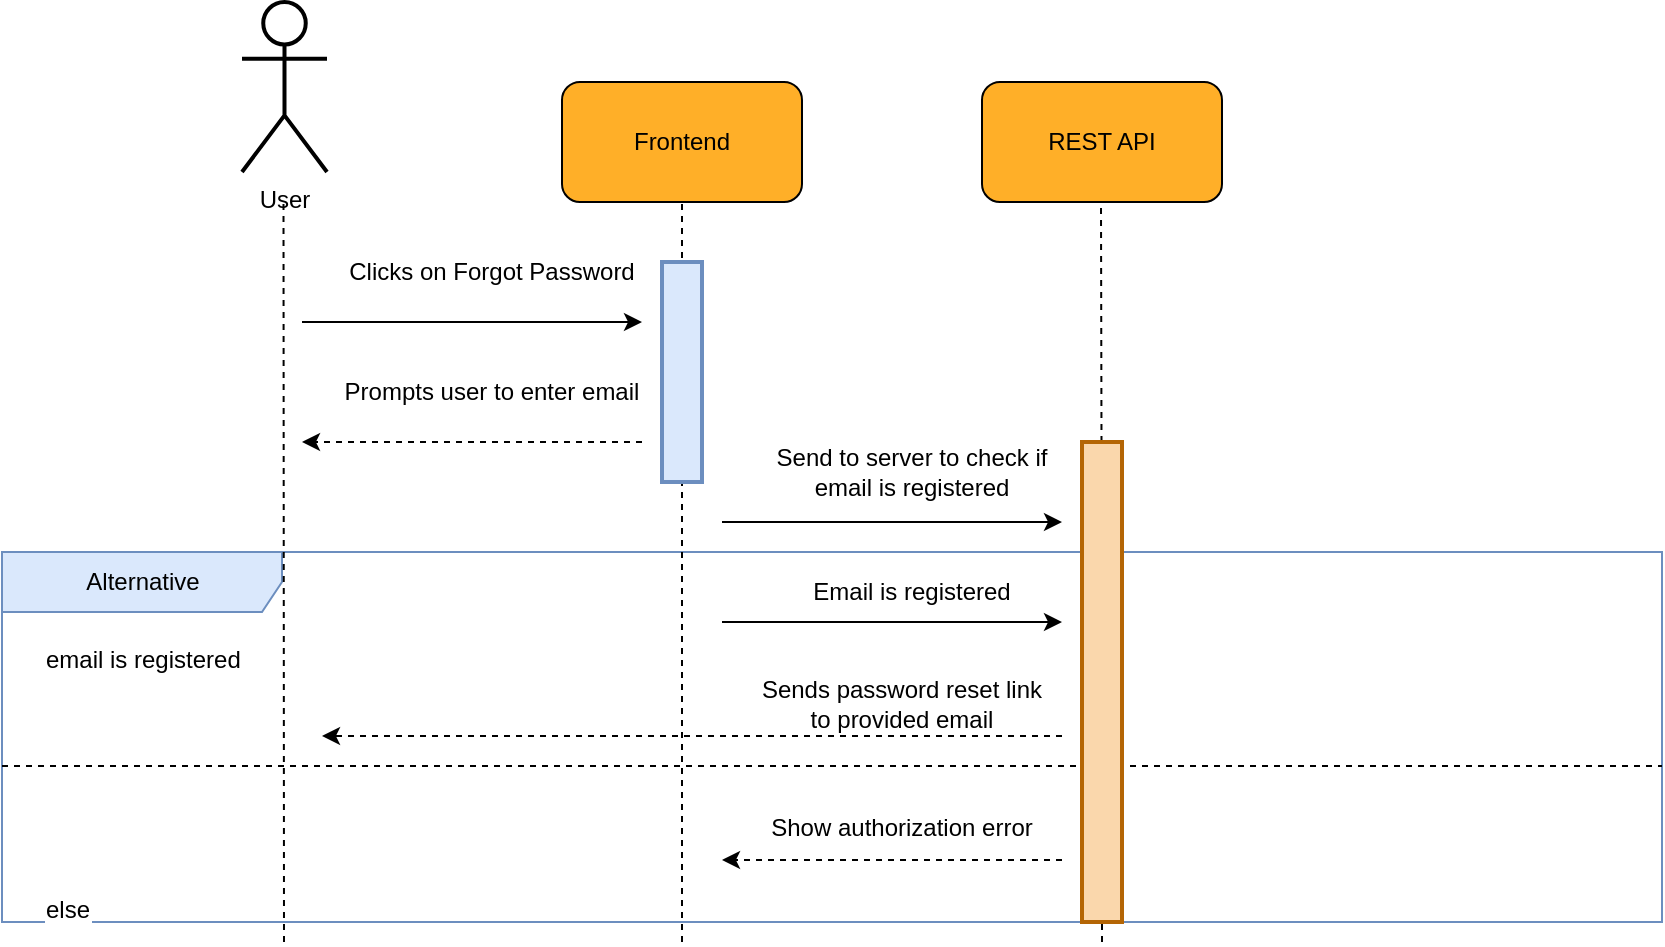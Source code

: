 <mxfile version="15.8.7" type="device"><diagram id="evWbx-ntu8CltUnU8Pgz" name="Page-1"><mxGraphModel dx="1102" dy="981" grid="1" gridSize="10" guides="1" tooltips="1" connect="1" arrows="1" fold="1" page="1" pageScale="1" pageWidth="850" pageHeight="1100" math="0" shadow="0"><root><mxCell id="0"/><mxCell id="1" parent="0"/><mxCell id="IhBic96z6p1cX9K8JUWs-40" value="Alternative" style="shape=umlFrame;tabWidth=110;tabHeight=30;tabPosition=left;html=1;boundedLbl=1;labelInHeader=1;width=140;height=30;fillColor=#dae8fc;fontSize=12;strokeWidth=1;strokeColor=#6c8ebf;" vertex="1" parent="1"><mxGeometry x="50" y="395" width="830" height="185" as="geometry"/></mxCell><mxCell id="IhBic96z6p1cX9K8JUWs-41" value="email is registered" style="text;fillColor=none;fontSize=12;" vertex="1" parent="IhBic96z6p1cX9K8JUWs-40"><mxGeometry width="100" height="20" relative="1" as="geometry"><mxPoint x="20" y="40" as="offset"/></mxGeometry></mxCell><mxCell id="IhBic96z6p1cX9K8JUWs-42" value="else" style="line;strokeWidth=1;dashed=1;labelPosition=center;verticalLabelPosition=bottom;align=left;verticalAlign=top;spacingLeft=20;spacingTop=15;fillColor=none;fontSize=12;" vertex="1" parent="IhBic96z6p1cX9K8JUWs-40"><mxGeometry y="64.04" width="830" height="85.96" as="geometry"/></mxCell><mxCell id="IhBic96z6p1cX9K8JUWs-37" value="&lt;span style=&quot;background-color: rgb(255 , 255 , 255) ; font-size: 12px&quot;&gt;Sends password reset link to provided email&lt;/span&gt;" style="text;html=1;strokeColor=none;fillColor=none;align=center;verticalAlign=middle;whiteSpace=wrap;rounded=0;fontSize=12;" vertex="1" parent="IhBic96z6p1cX9K8JUWs-40"><mxGeometry x="375" y="64.036" width="150" height="23.125" as="geometry"/></mxCell><mxCell id="IhBic96z6p1cX9K8JUWs-36" value="" style="endArrow=classic;html=1;rounded=0;strokeWidth=1;jumpSize=6;fontSize=12;dashed=1;" edge="1" parent="IhBic96z6p1cX9K8JUWs-40"><mxGeometry width="50" height="50" relative="1" as="geometry"><mxPoint x="530" y="91.999" as="sourcePoint"/><mxPoint x="160" y="91.999" as="targetPoint"/></mxGeometry></mxCell><mxCell id="IhBic96z6p1cX9K8JUWs-38" value="&lt;span style=&quot;background-color: rgb(255 , 255 , 255) ; font-size: 12px&quot;&gt;Show authorization error&lt;/span&gt;" style="text;html=1;strokeColor=none;fillColor=none;align=center;verticalAlign=middle;whiteSpace=wrap;rounded=0;fontSize=12;" vertex="1" parent="IhBic96z6p1cX9K8JUWs-40"><mxGeometry x="375" y="126.874" width="150" height="23.125" as="geometry"/></mxCell><mxCell id="IhBic96z6p1cX9K8JUWs-39" value="" style="endArrow=classic;html=1;rounded=0;strokeWidth=1;jumpSize=6;fontSize=12;dashed=1;" edge="1" parent="IhBic96z6p1cX9K8JUWs-40"><mxGeometry width="50" height="50" relative="1" as="geometry"><mxPoint x="530" y="153.998" as="sourcePoint"/><mxPoint x="360" y="153.998" as="targetPoint"/></mxGeometry></mxCell><mxCell id="IhBic96z6p1cX9K8JUWs-34" value="" style="endArrow=classic;html=1;rounded=0;strokeWidth=1;jumpSize=6;fontSize=12;" edge="1" parent="IhBic96z6p1cX9K8JUWs-40"><mxGeometry width="50" height="50" relative="1" as="geometry"><mxPoint x="360" y="35" as="sourcePoint"/><mxPoint x="530" y="35" as="targetPoint"/></mxGeometry></mxCell><mxCell id="IhBic96z6p1cX9K8JUWs-4" value="" style="group;fontSize=12;" vertex="1" connectable="0" parent="1"><mxGeometry x="330" y="160" width="120" height="60" as="geometry"/></mxCell><mxCell id="IhBic96z6p1cX9K8JUWs-5" value="" style="rounded=1;whiteSpace=wrap;html=1;fillColor=#FFAF28;fontSize=12;" vertex="1" parent="IhBic96z6p1cX9K8JUWs-4"><mxGeometry width="120" height="60" as="geometry"/></mxCell><mxCell id="IhBic96z6p1cX9K8JUWs-6" value="&lt;font style=&quot;font-size: 12px;&quot;&gt;Frontend&lt;/font&gt;" style="text;html=1;strokeColor=none;fillColor=none;align=center;verticalAlign=middle;whiteSpace=wrap;rounded=0;fontSize=12;" vertex="1" parent="IhBic96z6p1cX9K8JUWs-4"><mxGeometry x="30" y="15" width="60" height="30" as="geometry"/></mxCell><mxCell id="IhBic96z6p1cX9K8JUWs-7" value="" style="group;fontSize=12;" vertex="1" connectable="0" parent="1"><mxGeometry x="540" y="160" width="120" height="60" as="geometry"/></mxCell><mxCell id="IhBic96z6p1cX9K8JUWs-8" value="" style="rounded=1;whiteSpace=wrap;html=1;fillColor=#FFAF28;fontSize=12;" vertex="1" parent="IhBic96z6p1cX9K8JUWs-7"><mxGeometry width="120" height="60" as="geometry"/></mxCell><mxCell id="IhBic96z6p1cX9K8JUWs-9" value="&lt;font style=&quot;font-size: 12px;&quot;&gt;REST API&lt;/font&gt;" style="text;html=1;strokeColor=none;fillColor=none;align=center;verticalAlign=middle;whiteSpace=wrap;rounded=0;fontSize=12;" vertex="1" parent="IhBic96z6p1cX9K8JUWs-7"><mxGeometry x="30" y="15" width="60" height="30" as="geometry"/></mxCell><mxCell id="IhBic96z6p1cX9K8JUWs-10" value="" style="endArrow=none;dashed=1;html=1;rounded=0;entryX=0.5;entryY=1;entryDx=0;entryDy=0;jumpSize=6;strokeWidth=1;fontSize=12;" edge="1" parent="1" target="IhBic96z6p1cX9K8JUWs-5"><mxGeometry width="50" height="50" relative="1" as="geometry"><mxPoint x="390" y="590" as="sourcePoint"/><mxPoint x="540" y="270" as="targetPoint"/></mxGeometry></mxCell><mxCell id="IhBic96z6p1cX9K8JUWs-11" value="" style="endArrow=none;dashed=1;html=1;rounded=0;entryX=0.5;entryY=1;entryDx=0;entryDy=0;jumpSize=6;strokeWidth=1;startArrow=none;fontSize=12;" edge="1" parent="1" source="IhBic96z6p1cX9K8JUWs-25"><mxGeometry width="50" height="50" relative="1" as="geometry"><mxPoint x="599.5" y="602" as="sourcePoint"/><mxPoint x="599.5" y="220" as="targetPoint"/></mxGeometry></mxCell><mxCell id="IhBic96z6p1cX9K8JUWs-12" value="User" style="shape=umlActor;verticalLabelPosition=bottom;verticalAlign=top;html=1;outlineConnect=0;rounded=1;strokeWidth=2;fontSize=12;" vertex="1" parent="1"><mxGeometry x="170" y="120" width="42.5" height="85" as="geometry"/></mxCell><mxCell id="IhBic96z6p1cX9K8JUWs-13" value="" style="endArrow=none;dashed=1;html=1;rounded=0;entryX=0.5;entryY=1;entryDx=0;entryDy=0;jumpSize=6;strokeWidth=1;fontSize=12;" edge="1" parent="1"><mxGeometry width="50" height="50" relative="1" as="geometry"><mxPoint x="191" y="590" as="sourcePoint"/><mxPoint x="190.75" y="220" as="targetPoint"/></mxGeometry></mxCell><mxCell id="IhBic96z6p1cX9K8JUWs-14" value="" style="endArrow=classic;html=1;rounded=0;strokeWidth=1;jumpSize=6;fontSize=12;" edge="1" parent="1"><mxGeometry width="50" height="50" relative="1" as="geometry"><mxPoint x="200" y="280" as="sourcePoint"/><mxPoint x="370" y="280" as="targetPoint"/></mxGeometry></mxCell><mxCell id="IhBic96z6p1cX9K8JUWs-15" value="&lt;span style=&quot;background-color: rgb(255 , 255 , 255) ; font-size: 12px&quot;&gt;Clicks on Forgot Password&lt;/span&gt;" style="text;html=1;strokeColor=none;fillColor=none;align=center;verticalAlign=middle;whiteSpace=wrap;rounded=0;fontSize=12;" vertex="1" parent="1"><mxGeometry x="220" y="240" width="150" height="30" as="geometry"/></mxCell><mxCell id="IhBic96z6p1cX9K8JUWs-24" value="" style="rounded=0;whiteSpace=wrap;html=1;fontSize=12;strokeWidth=2;fillColor=#dae8fc;strokeColor=#6c8ebf;" vertex="1" parent="1"><mxGeometry x="380" y="250" width="20" height="110" as="geometry"/></mxCell><mxCell id="IhBic96z6p1cX9K8JUWs-25" value="" style="rounded=0;whiteSpace=wrap;html=1;fontSize=12;strokeWidth=2;fillColor=#fad7ac;strokeColor=#b46504;" vertex="1" parent="1"><mxGeometry x="590" y="340" width="20" height="240" as="geometry"/></mxCell><mxCell id="IhBic96z6p1cX9K8JUWs-26" value="" style="endArrow=none;dashed=1;html=1;rounded=0;entryX=0.5;entryY=1;entryDx=0;entryDy=0;jumpSize=6;strokeWidth=1;fontSize=12;" edge="1" parent="1" target="IhBic96z6p1cX9K8JUWs-25"><mxGeometry width="50" height="50" relative="1" as="geometry"><mxPoint x="600" y="590" as="sourcePoint"/><mxPoint x="599.5" y="220" as="targetPoint"/></mxGeometry></mxCell><mxCell id="IhBic96z6p1cX9K8JUWs-29" value="" style="endArrow=classic;html=1;rounded=0;strokeWidth=1;jumpSize=6;fontSize=12;dashed=1;" edge="1" parent="1"><mxGeometry width="50" height="50" relative="1" as="geometry"><mxPoint x="370" y="340" as="sourcePoint"/><mxPoint x="200" y="340" as="targetPoint"/></mxGeometry></mxCell><mxCell id="IhBic96z6p1cX9K8JUWs-30" value="&lt;span style=&quot;background-color: rgb(255 , 255 , 255) ; font-size: 12px&quot;&gt;Prompts user to enter email&lt;/span&gt;" style="text;html=1;strokeColor=none;fillColor=none;align=center;verticalAlign=middle;whiteSpace=wrap;rounded=0;fontSize=12;" vertex="1" parent="1"><mxGeometry x="220" y="300" width="150" height="30" as="geometry"/></mxCell><mxCell id="IhBic96z6p1cX9K8JUWs-31" value="" style="endArrow=classic;html=1;rounded=0;strokeWidth=1;jumpSize=6;fontSize=12;" edge="1" parent="1"><mxGeometry width="50" height="50" relative="1" as="geometry"><mxPoint x="410" y="380" as="sourcePoint"/><mxPoint x="580" y="380" as="targetPoint"/></mxGeometry></mxCell><mxCell id="IhBic96z6p1cX9K8JUWs-32" value="&lt;span style=&quot;background-color: rgb(255 , 255 , 255)&quot;&gt;Send to server to check if email is registered&lt;/span&gt;" style="text;html=1;strokeColor=none;fillColor=none;align=center;verticalAlign=middle;whiteSpace=wrap;rounded=0;fontSize=12;" vertex="1" parent="1"><mxGeometry x="430" y="340" width="150" height="30" as="geometry"/></mxCell><mxCell id="IhBic96z6p1cX9K8JUWs-33" value="&lt;span style=&quot;background-color: rgb(255 , 255 , 255)&quot;&gt;Email is registered&lt;/span&gt;" style="text;html=1;strokeColor=none;fillColor=none;align=center;verticalAlign=middle;whiteSpace=wrap;rounded=0;fontSize=12;" vertex="1" parent="1"><mxGeometry x="430" y="400" width="150" height="30" as="geometry"/></mxCell><mxCell id="IhBic96z6p1cX9K8JUWs-35" style="edgeStyle=orthogonalEdgeStyle;rounded=0;orthogonalLoop=1;jettySize=auto;html=1;exitX=0.5;exitY=1;exitDx=0;exitDy=0;dashed=1;" edge="1" parent="1" source="IhBic96z6p1cX9K8JUWs-24" target="IhBic96z6p1cX9K8JUWs-24"><mxGeometry relative="1" as="geometry"/></mxCell></root></mxGraphModel></diagram></mxfile>